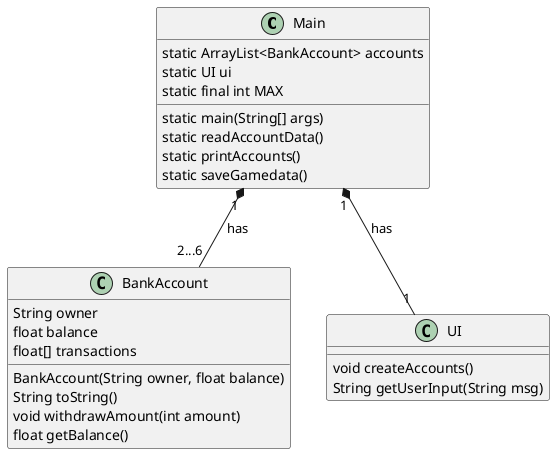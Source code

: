 @startuml

Main "1" *-- "2...6" BankAccount : has

Main "1" *-- "1" UI : has
Main : static ArrayList<BankAccount> accounts
Main : static UI ui
Main : static final int MAX
Main : static main(String[] args)
Main : static readAccountData()
Main : static printAccounts()
Main : static saveGamedata()

BankAccount : BankAccount(String owner, float balance)
BankAccount : String owner
BankAccount : float balance
BankAccount : float[] transactions

BankAccount : String toString()
BankAccount : void withdrawAmount(int amount)
BankAccount : float getBalance()

UI : void createAccounts()
UI : String getUserInput(String msg)
@enduml


